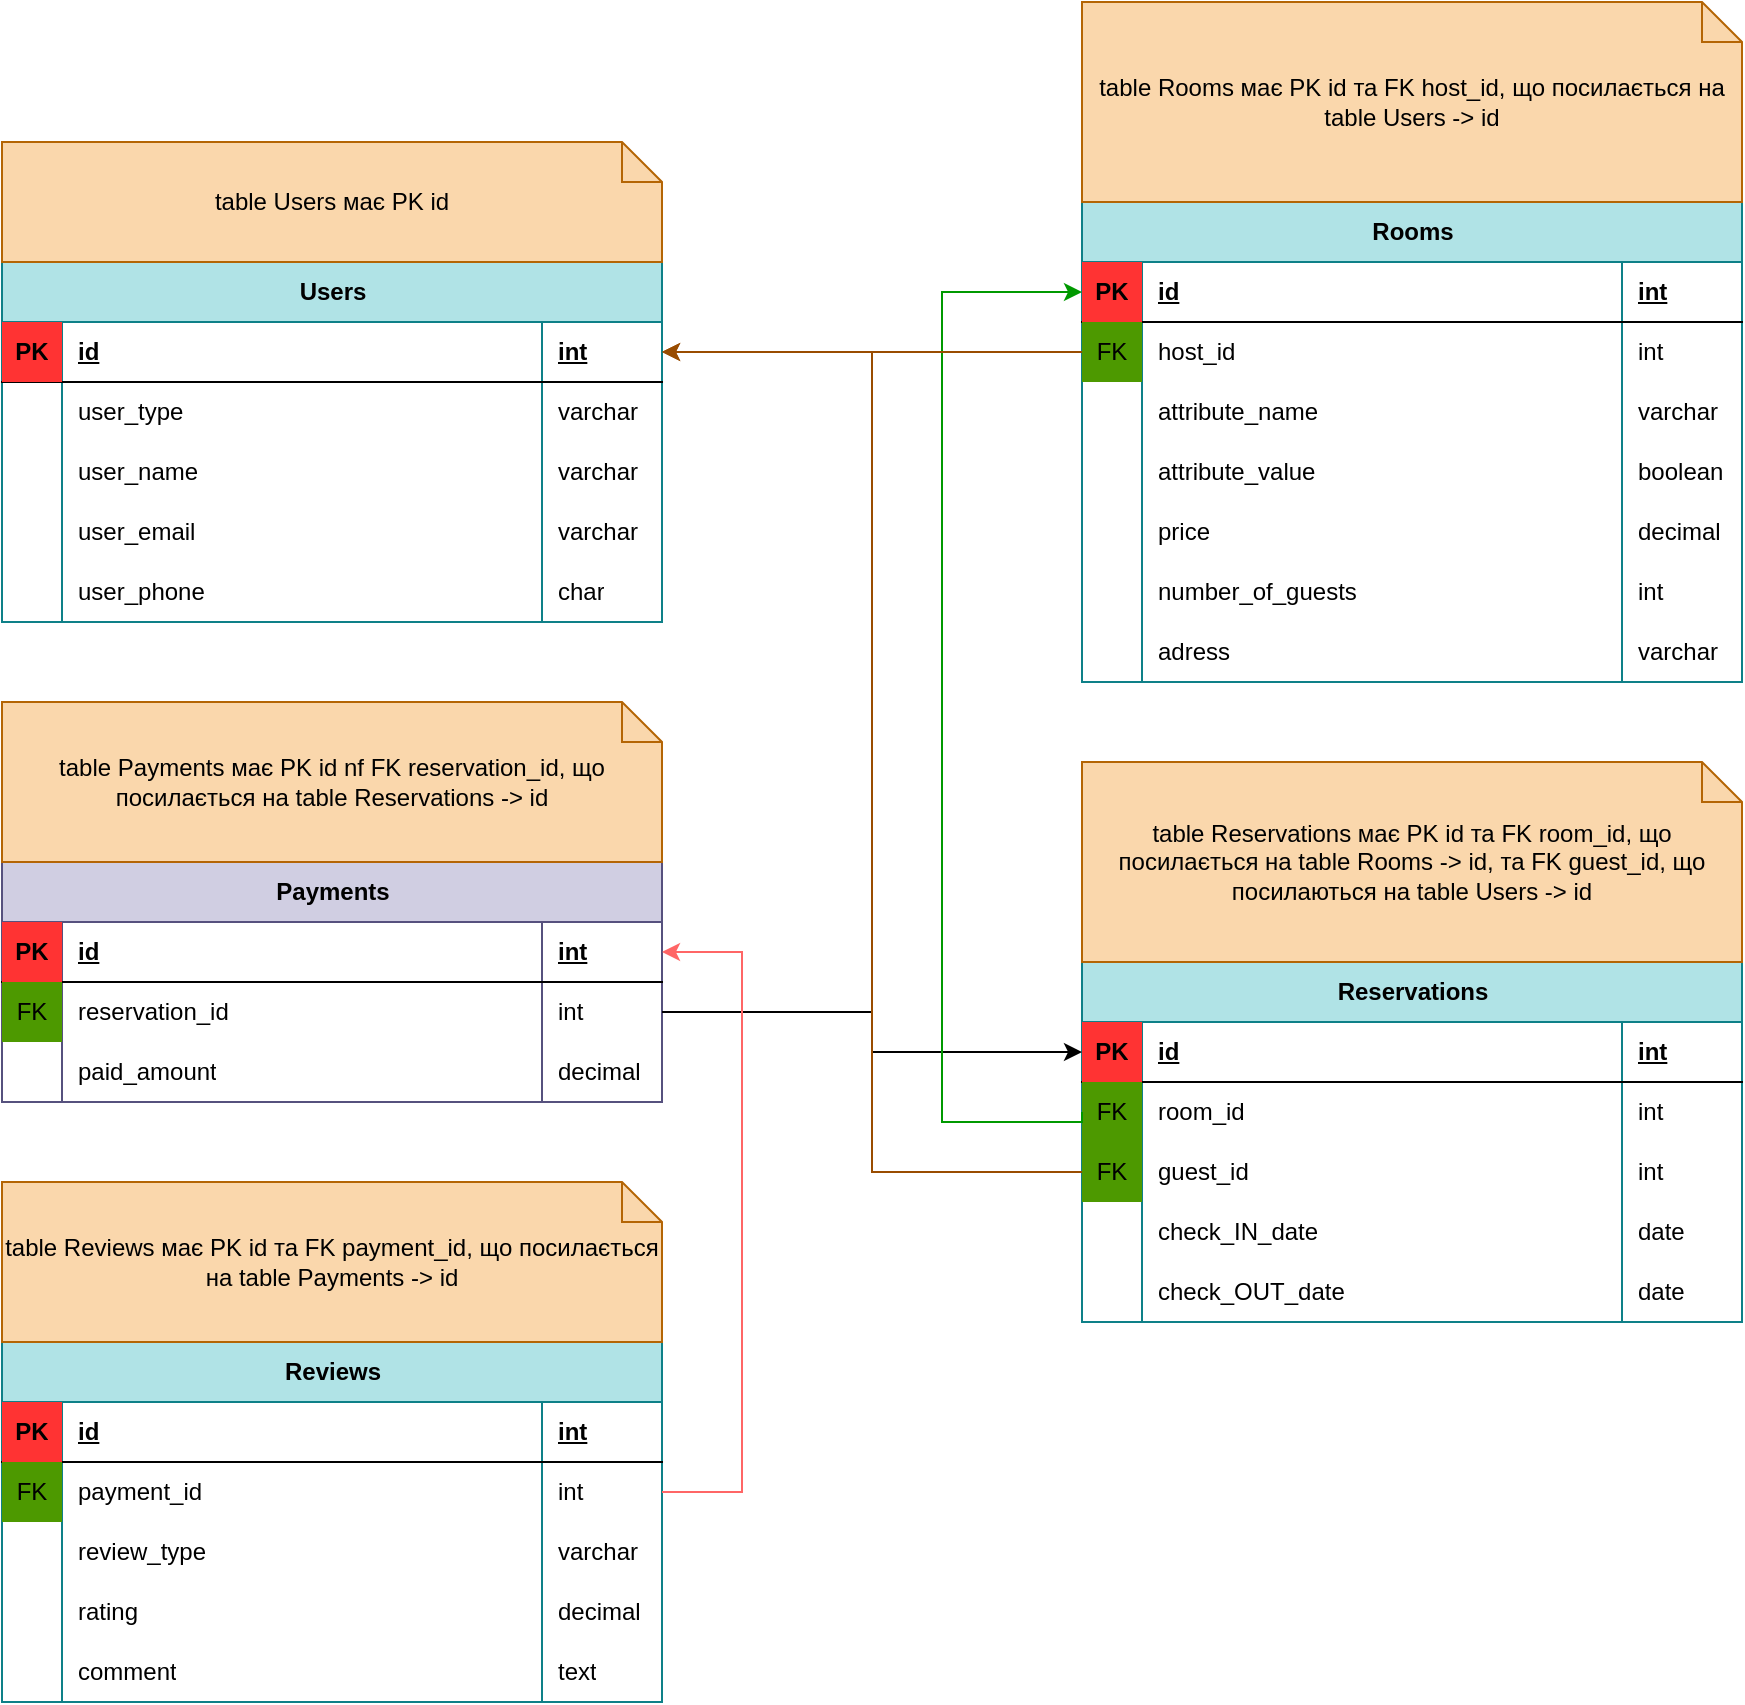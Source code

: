 <mxfile version="21.7.5" type="github">
  <diagram name="Page-1" id="Z0HuvLNnyqdhcLAE6yh6">
    <mxGraphModel dx="1434" dy="822" grid="1" gridSize="10" guides="1" tooltips="1" connect="1" arrows="1" fold="1" page="1" pageScale="1" pageWidth="1100" pageHeight="850" math="0" shadow="0">
      <root>
        <mxCell id="0" />
        <mxCell id="1" parent="0" />
        <mxCell id="7vJcycsBGnPZtexE94gR-17" value="Users" style="shape=table;startSize=30;container=1;collapsible=1;childLayout=tableLayout;fixedRows=1;rowLines=0;fontStyle=1;align=center;resizeLast=1;html=1;fillColor=#b0e3e6;strokeColor=#0e8088;" parent="1" vertex="1">
          <mxGeometry x="30" y="340" width="330" height="180" as="geometry" />
        </mxCell>
        <mxCell id="7vJcycsBGnPZtexE94gR-18" value="" style="shape=tableRow;horizontal=0;startSize=0;swimlaneHead=0;swimlaneBody=0;fillColor=none;collapsible=0;dropTarget=0;points=[[0,0.5],[1,0.5]];portConstraint=eastwest;top=0;left=0;right=0;bottom=1;" parent="7vJcycsBGnPZtexE94gR-17" vertex="1">
          <mxGeometry y="30" width="330" height="30" as="geometry" />
        </mxCell>
        <mxCell id="7vJcycsBGnPZtexE94gR-19" value="PK" style="shape=partialRectangle;connectable=0;fillColor=#FF3333;top=0;left=0;bottom=0;right=0;fontStyle=1;overflow=hidden;whiteSpace=wrap;html=1;" parent="7vJcycsBGnPZtexE94gR-18" vertex="1">
          <mxGeometry width="30" height="30" as="geometry">
            <mxRectangle width="30" height="30" as="alternateBounds" />
          </mxGeometry>
        </mxCell>
        <mxCell id="7vJcycsBGnPZtexE94gR-20" value="id" style="shape=partialRectangle;connectable=0;fillColor=none;top=0;left=0;bottom=0;right=0;align=left;spacingLeft=6;fontStyle=5;overflow=hidden;whiteSpace=wrap;html=1;" parent="7vJcycsBGnPZtexE94gR-18" vertex="1">
          <mxGeometry x="30" width="240" height="30" as="geometry">
            <mxRectangle width="240" height="30" as="alternateBounds" />
          </mxGeometry>
        </mxCell>
        <mxCell id="81nx8-U1ZOVrm1HPdzTD-1" value="int" style="shape=partialRectangle;connectable=0;fillColor=none;top=0;left=0;bottom=0;right=0;align=left;spacingLeft=6;fontStyle=5;overflow=hidden;whiteSpace=wrap;html=1;" parent="7vJcycsBGnPZtexE94gR-18" vertex="1">
          <mxGeometry x="270" width="60" height="30" as="geometry">
            <mxRectangle width="60" height="30" as="alternateBounds" />
          </mxGeometry>
        </mxCell>
        <mxCell id="7vJcycsBGnPZtexE94gR-21" value="" style="shape=tableRow;horizontal=0;startSize=0;swimlaneHead=0;swimlaneBody=0;fillColor=none;collapsible=0;dropTarget=0;points=[[0,0.5],[1,0.5]];portConstraint=eastwest;top=0;left=0;right=0;bottom=0;" parent="7vJcycsBGnPZtexE94gR-17" vertex="1">
          <mxGeometry y="60" width="330" height="30" as="geometry" />
        </mxCell>
        <mxCell id="7vJcycsBGnPZtexE94gR-22" value="" style="shape=partialRectangle;connectable=0;fillColor=none;top=0;left=0;bottom=0;right=0;editable=1;overflow=hidden;whiteSpace=wrap;html=1;" parent="7vJcycsBGnPZtexE94gR-21" vertex="1">
          <mxGeometry width="30" height="30" as="geometry">
            <mxRectangle width="30" height="30" as="alternateBounds" />
          </mxGeometry>
        </mxCell>
        <mxCell id="7vJcycsBGnPZtexE94gR-23" value="user_type" style="shape=partialRectangle;connectable=0;fillColor=none;top=0;left=0;bottom=0;right=0;align=left;spacingLeft=6;overflow=hidden;whiteSpace=wrap;html=1;" parent="7vJcycsBGnPZtexE94gR-21" vertex="1">
          <mxGeometry x="30" width="240" height="30" as="geometry">
            <mxRectangle width="240" height="30" as="alternateBounds" />
          </mxGeometry>
        </mxCell>
        <mxCell id="81nx8-U1ZOVrm1HPdzTD-2" value="varchar" style="shape=partialRectangle;connectable=0;fillColor=none;top=0;left=0;bottom=0;right=0;align=left;spacingLeft=6;overflow=hidden;whiteSpace=wrap;html=1;" parent="7vJcycsBGnPZtexE94gR-21" vertex="1">
          <mxGeometry x="270" width="60" height="30" as="geometry">
            <mxRectangle width="60" height="30" as="alternateBounds" />
          </mxGeometry>
        </mxCell>
        <mxCell id="7vJcycsBGnPZtexE94gR-24" value="" style="shape=tableRow;horizontal=0;startSize=0;swimlaneHead=0;swimlaneBody=0;fillColor=none;collapsible=0;dropTarget=0;points=[[0,0.5],[1,0.5]];portConstraint=eastwest;top=0;left=0;right=0;bottom=0;" parent="7vJcycsBGnPZtexE94gR-17" vertex="1">
          <mxGeometry y="90" width="330" height="30" as="geometry" />
        </mxCell>
        <mxCell id="7vJcycsBGnPZtexE94gR-25" value="" style="shape=partialRectangle;connectable=0;fillColor=none;top=0;left=0;bottom=0;right=0;editable=1;overflow=hidden;whiteSpace=wrap;html=1;" parent="7vJcycsBGnPZtexE94gR-24" vertex="1">
          <mxGeometry width="30" height="30" as="geometry">
            <mxRectangle width="30" height="30" as="alternateBounds" />
          </mxGeometry>
        </mxCell>
        <mxCell id="7vJcycsBGnPZtexE94gR-26" value="user_name" style="shape=partialRectangle;connectable=0;fillColor=none;top=0;left=0;bottom=0;right=0;align=left;spacingLeft=6;overflow=hidden;whiteSpace=wrap;html=1;" parent="7vJcycsBGnPZtexE94gR-24" vertex="1">
          <mxGeometry x="30" width="240" height="30" as="geometry">
            <mxRectangle width="240" height="30" as="alternateBounds" />
          </mxGeometry>
        </mxCell>
        <mxCell id="81nx8-U1ZOVrm1HPdzTD-3" value="varchar" style="shape=partialRectangle;connectable=0;fillColor=none;top=0;left=0;bottom=0;right=0;align=left;spacingLeft=6;overflow=hidden;whiteSpace=wrap;html=1;" parent="7vJcycsBGnPZtexE94gR-24" vertex="1">
          <mxGeometry x="270" width="60" height="30" as="geometry">
            <mxRectangle width="60" height="30" as="alternateBounds" />
          </mxGeometry>
        </mxCell>
        <mxCell id="7vJcycsBGnPZtexE94gR-27" value="" style="shape=tableRow;horizontal=0;startSize=0;swimlaneHead=0;swimlaneBody=0;fillColor=none;collapsible=0;dropTarget=0;points=[[0,0.5],[1,0.5]];portConstraint=eastwest;top=0;left=0;right=0;bottom=0;" parent="7vJcycsBGnPZtexE94gR-17" vertex="1">
          <mxGeometry y="120" width="330" height="30" as="geometry" />
        </mxCell>
        <mxCell id="7vJcycsBGnPZtexE94gR-28" value="" style="shape=partialRectangle;connectable=0;fillColor=none;top=0;left=0;bottom=0;right=0;editable=1;overflow=hidden;whiteSpace=wrap;html=1;" parent="7vJcycsBGnPZtexE94gR-27" vertex="1">
          <mxGeometry width="30" height="30" as="geometry">
            <mxRectangle width="30" height="30" as="alternateBounds" />
          </mxGeometry>
        </mxCell>
        <mxCell id="7vJcycsBGnPZtexE94gR-29" value="user_email" style="shape=partialRectangle;connectable=0;fillColor=none;top=0;left=0;bottom=0;right=0;align=left;spacingLeft=6;overflow=hidden;whiteSpace=wrap;html=1;" parent="7vJcycsBGnPZtexE94gR-27" vertex="1">
          <mxGeometry x="30" width="240" height="30" as="geometry">
            <mxRectangle width="240" height="30" as="alternateBounds" />
          </mxGeometry>
        </mxCell>
        <mxCell id="81nx8-U1ZOVrm1HPdzTD-4" value="varchar" style="shape=partialRectangle;connectable=0;fillColor=none;top=0;left=0;bottom=0;right=0;align=left;spacingLeft=6;overflow=hidden;whiteSpace=wrap;html=1;" parent="7vJcycsBGnPZtexE94gR-27" vertex="1">
          <mxGeometry x="270" width="60" height="30" as="geometry">
            <mxRectangle width="60" height="30" as="alternateBounds" />
          </mxGeometry>
        </mxCell>
        <mxCell id="81nx8-U1ZOVrm1HPdzTD-62" style="shape=tableRow;horizontal=0;startSize=0;swimlaneHead=0;swimlaneBody=0;fillColor=none;collapsible=0;dropTarget=0;points=[[0,0.5],[1,0.5]];portConstraint=eastwest;top=0;left=0;right=0;bottom=0;" parent="7vJcycsBGnPZtexE94gR-17" vertex="1">
          <mxGeometry y="150" width="330" height="30" as="geometry" />
        </mxCell>
        <mxCell id="81nx8-U1ZOVrm1HPdzTD-63" style="shape=partialRectangle;connectable=0;fillColor=none;top=0;left=0;bottom=0;right=0;editable=1;overflow=hidden;whiteSpace=wrap;html=1;" parent="81nx8-U1ZOVrm1HPdzTD-62" vertex="1">
          <mxGeometry width="30" height="30" as="geometry">
            <mxRectangle width="30" height="30" as="alternateBounds" />
          </mxGeometry>
        </mxCell>
        <mxCell id="81nx8-U1ZOVrm1HPdzTD-64" value="user_phone" style="shape=partialRectangle;connectable=0;fillColor=none;top=0;left=0;bottom=0;right=0;align=left;spacingLeft=6;overflow=hidden;whiteSpace=wrap;html=1;" parent="81nx8-U1ZOVrm1HPdzTD-62" vertex="1">
          <mxGeometry x="30" width="240" height="30" as="geometry">
            <mxRectangle width="240" height="30" as="alternateBounds" />
          </mxGeometry>
        </mxCell>
        <mxCell id="81nx8-U1ZOVrm1HPdzTD-65" value="char" style="shape=partialRectangle;connectable=0;fillColor=none;top=0;left=0;bottom=0;right=0;align=left;spacingLeft=6;overflow=hidden;whiteSpace=wrap;html=1;" parent="81nx8-U1ZOVrm1HPdzTD-62" vertex="1">
          <mxGeometry x="270" width="60" height="30" as="geometry">
            <mxRectangle width="60" height="30" as="alternateBounds" />
          </mxGeometry>
        </mxCell>
        <mxCell id="7vJcycsBGnPZtexE94gR-74" value="Reviews" style="shape=table;startSize=30;container=1;collapsible=1;childLayout=tableLayout;fixedRows=1;rowLines=0;fontStyle=1;align=center;resizeLast=1;html=1;fillColor=#b0e3e6;strokeColor=#0e8088;" parent="1" vertex="1">
          <mxGeometry x="30" y="880" width="330" height="180" as="geometry" />
        </mxCell>
        <mxCell id="7vJcycsBGnPZtexE94gR-75" value="" style="shape=tableRow;horizontal=0;startSize=0;swimlaneHead=0;swimlaneBody=0;fillColor=none;collapsible=0;dropTarget=0;points=[[0,0.5],[1,0.5]];portConstraint=eastwest;top=0;left=0;right=0;bottom=1;" parent="7vJcycsBGnPZtexE94gR-74" vertex="1">
          <mxGeometry y="30" width="330" height="30" as="geometry" />
        </mxCell>
        <mxCell id="7vJcycsBGnPZtexE94gR-76" value="PK" style="shape=partialRectangle;connectable=0;fillColor=#FF3333;top=0;left=0;bottom=0;right=0;fontStyle=1;overflow=hidden;whiteSpace=wrap;html=1;" parent="7vJcycsBGnPZtexE94gR-75" vertex="1">
          <mxGeometry width="30" height="30" as="geometry">
            <mxRectangle width="30" height="30" as="alternateBounds" />
          </mxGeometry>
        </mxCell>
        <mxCell id="7vJcycsBGnPZtexE94gR-77" value="id" style="shape=partialRectangle;connectable=0;fillColor=none;top=0;left=0;bottom=0;right=0;align=left;spacingLeft=6;fontStyle=5;overflow=hidden;whiteSpace=wrap;html=1;" parent="7vJcycsBGnPZtexE94gR-75" vertex="1">
          <mxGeometry x="30" width="240" height="30" as="geometry">
            <mxRectangle width="240" height="30" as="alternateBounds" />
          </mxGeometry>
        </mxCell>
        <mxCell id="81nx8-U1ZOVrm1HPdzTD-13" value="int" style="shape=partialRectangle;connectable=0;fillColor=none;top=0;left=0;bottom=0;right=0;align=left;spacingLeft=6;fontStyle=5;overflow=hidden;whiteSpace=wrap;html=1;" parent="7vJcycsBGnPZtexE94gR-75" vertex="1">
          <mxGeometry x="270" width="60" height="30" as="geometry">
            <mxRectangle width="60" height="30" as="alternateBounds" />
          </mxGeometry>
        </mxCell>
        <mxCell id="7vJcycsBGnPZtexE94gR-81" value="" style="shape=tableRow;horizontal=0;startSize=0;swimlaneHead=0;swimlaneBody=0;fillColor=none;collapsible=0;dropTarget=0;points=[[0,0.5],[1,0.5]];portConstraint=eastwest;top=0;left=0;right=0;bottom=0;" parent="7vJcycsBGnPZtexE94gR-74" vertex="1">
          <mxGeometry y="60" width="330" height="30" as="geometry" />
        </mxCell>
        <mxCell id="7vJcycsBGnPZtexE94gR-82" value="FK" style="shape=partialRectangle;connectable=0;fillColor=#4D9900;top=0;left=0;bottom=0;right=0;editable=1;overflow=hidden;whiteSpace=wrap;html=1;" parent="7vJcycsBGnPZtexE94gR-81" vertex="1">
          <mxGeometry width="30" height="30" as="geometry">
            <mxRectangle width="30" height="30" as="alternateBounds" />
          </mxGeometry>
        </mxCell>
        <mxCell id="7vJcycsBGnPZtexE94gR-83" value="payment_id" style="shape=partialRectangle;connectable=0;fillColor=none;top=0;left=0;bottom=0;right=0;align=left;spacingLeft=6;overflow=hidden;whiteSpace=wrap;html=1;" parent="7vJcycsBGnPZtexE94gR-81" vertex="1">
          <mxGeometry x="30" width="240" height="30" as="geometry">
            <mxRectangle width="240" height="30" as="alternateBounds" />
          </mxGeometry>
        </mxCell>
        <mxCell id="81nx8-U1ZOVrm1HPdzTD-15" value="int" style="shape=partialRectangle;connectable=0;fillColor=none;top=0;left=0;bottom=0;right=0;align=left;spacingLeft=6;overflow=hidden;whiteSpace=wrap;html=1;" parent="7vJcycsBGnPZtexE94gR-81" vertex="1">
          <mxGeometry x="270" width="60" height="30" as="geometry">
            <mxRectangle width="60" height="30" as="alternateBounds" />
          </mxGeometry>
        </mxCell>
        <mxCell id="81nx8-U1ZOVrm1HPdzTD-156" style="shape=tableRow;horizontal=0;startSize=0;swimlaneHead=0;swimlaneBody=0;fillColor=none;collapsible=0;dropTarget=0;points=[[0,0.5],[1,0.5]];portConstraint=eastwest;top=0;left=0;right=0;bottom=0;" parent="7vJcycsBGnPZtexE94gR-74" vertex="1">
          <mxGeometry y="90" width="330" height="30" as="geometry" />
        </mxCell>
        <mxCell id="81nx8-U1ZOVrm1HPdzTD-157" value="" style="shape=partialRectangle;connectable=0;fillColor=none;top=0;left=0;bottom=0;right=0;editable=1;overflow=hidden;whiteSpace=wrap;html=1;" parent="81nx8-U1ZOVrm1HPdzTD-156" vertex="1">
          <mxGeometry width="30" height="30" as="geometry">
            <mxRectangle width="30" height="30" as="alternateBounds" />
          </mxGeometry>
        </mxCell>
        <mxCell id="81nx8-U1ZOVrm1HPdzTD-158" value="review_type" style="shape=partialRectangle;connectable=0;fillColor=none;top=0;left=0;bottom=0;right=0;align=left;spacingLeft=6;overflow=hidden;whiteSpace=wrap;html=1;" parent="81nx8-U1ZOVrm1HPdzTD-156" vertex="1">
          <mxGeometry x="30" width="240" height="30" as="geometry">
            <mxRectangle width="240" height="30" as="alternateBounds" />
          </mxGeometry>
        </mxCell>
        <mxCell id="81nx8-U1ZOVrm1HPdzTD-159" value="varchar" style="shape=partialRectangle;connectable=0;fillColor=none;top=0;left=0;bottom=0;right=0;align=left;spacingLeft=6;overflow=hidden;whiteSpace=wrap;html=1;" parent="81nx8-U1ZOVrm1HPdzTD-156" vertex="1">
          <mxGeometry x="270" width="60" height="30" as="geometry">
            <mxRectangle width="60" height="30" as="alternateBounds" />
          </mxGeometry>
        </mxCell>
        <mxCell id="81nx8-U1ZOVrm1HPdzTD-115" style="shape=tableRow;horizontal=0;startSize=0;swimlaneHead=0;swimlaneBody=0;fillColor=none;collapsible=0;dropTarget=0;points=[[0,0.5],[1,0.5]];portConstraint=eastwest;top=0;left=0;right=0;bottom=0;" parent="7vJcycsBGnPZtexE94gR-74" vertex="1">
          <mxGeometry y="120" width="330" height="30" as="geometry" />
        </mxCell>
        <mxCell id="81nx8-U1ZOVrm1HPdzTD-116" style="shape=partialRectangle;connectable=0;fillColor=none;top=0;left=0;bottom=0;right=0;editable=1;overflow=hidden;whiteSpace=wrap;html=1;" parent="81nx8-U1ZOVrm1HPdzTD-115" vertex="1">
          <mxGeometry width="30" height="30" as="geometry">
            <mxRectangle width="30" height="30" as="alternateBounds" />
          </mxGeometry>
        </mxCell>
        <mxCell id="81nx8-U1ZOVrm1HPdzTD-117" value="rating" style="shape=partialRectangle;connectable=0;fillColor=none;top=0;left=0;bottom=0;right=0;align=left;spacingLeft=6;overflow=hidden;whiteSpace=wrap;html=1;" parent="81nx8-U1ZOVrm1HPdzTD-115" vertex="1">
          <mxGeometry x="30" width="240" height="30" as="geometry">
            <mxRectangle width="240" height="30" as="alternateBounds" />
          </mxGeometry>
        </mxCell>
        <mxCell id="81nx8-U1ZOVrm1HPdzTD-118" value="decimal" style="shape=partialRectangle;connectable=0;fillColor=none;top=0;left=0;bottom=0;right=0;align=left;spacingLeft=6;overflow=hidden;whiteSpace=wrap;html=1;" parent="81nx8-U1ZOVrm1HPdzTD-115" vertex="1">
          <mxGeometry x="270" width="60" height="30" as="geometry">
            <mxRectangle width="60" height="30" as="alternateBounds" />
          </mxGeometry>
        </mxCell>
        <mxCell id="7vJcycsBGnPZtexE94gR-84" value="" style="shape=tableRow;horizontal=0;startSize=0;swimlaneHead=0;swimlaneBody=0;fillColor=none;collapsible=0;dropTarget=0;points=[[0,0.5],[1,0.5]];portConstraint=eastwest;top=0;left=0;right=0;bottom=0;" parent="7vJcycsBGnPZtexE94gR-74" vertex="1">
          <mxGeometry y="150" width="330" height="30" as="geometry" />
        </mxCell>
        <mxCell id="7vJcycsBGnPZtexE94gR-85" value="" style="shape=partialRectangle;connectable=0;fillColor=none;top=0;left=0;bottom=0;right=0;editable=1;overflow=hidden;whiteSpace=wrap;html=1;" parent="7vJcycsBGnPZtexE94gR-84" vertex="1">
          <mxGeometry width="30" height="30" as="geometry">
            <mxRectangle width="30" height="30" as="alternateBounds" />
          </mxGeometry>
        </mxCell>
        <mxCell id="7vJcycsBGnPZtexE94gR-86" value="comment" style="shape=partialRectangle;connectable=0;fillColor=none;top=0;left=0;bottom=0;right=0;align=left;spacingLeft=6;overflow=hidden;whiteSpace=wrap;html=1;" parent="7vJcycsBGnPZtexE94gR-84" vertex="1">
          <mxGeometry x="30" width="240" height="30" as="geometry">
            <mxRectangle width="240" height="30" as="alternateBounds" />
          </mxGeometry>
        </mxCell>
        <mxCell id="81nx8-U1ZOVrm1HPdzTD-16" value="text" style="shape=partialRectangle;connectable=0;fillColor=none;top=0;left=0;bottom=0;right=0;align=left;spacingLeft=6;overflow=hidden;whiteSpace=wrap;html=1;" parent="7vJcycsBGnPZtexE94gR-84" vertex="1">
          <mxGeometry x="270" width="60" height="30" as="geometry">
            <mxRectangle width="60" height="30" as="alternateBounds" />
          </mxGeometry>
        </mxCell>
        <mxCell id="7vJcycsBGnPZtexE94gR-87" value="Reservations" style="shape=table;startSize=30;container=1;collapsible=1;childLayout=tableLayout;fixedRows=1;rowLines=0;fontStyle=1;align=center;resizeLast=1;html=1;fillColor=#b0e3e6;strokeColor=#0e8088;" parent="1" vertex="1">
          <mxGeometry x="570" y="690" width="330" height="180" as="geometry" />
        </mxCell>
        <mxCell id="7vJcycsBGnPZtexE94gR-88" value="" style="shape=tableRow;horizontal=0;startSize=0;swimlaneHead=0;swimlaneBody=0;fillColor=none;collapsible=0;dropTarget=0;points=[[0,0.5],[1,0.5]];portConstraint=eastwest;top=0;left=0;right=0;bottom=1;" parent="7vJcycsBGnPZtexE94gR-87" vertex="1">
          <mxGeometry y="30" width="330" height="30" as="geometry" />
        </mxCell>
        <mxCell id="7vJcycsBGnPZtexE94gR-89" value="PK" style="shape=partialRectangle;connectable=0;fillColor=#FF3333;top=0;left=0;bottom=0;right=0;fontStyle=1;overflow=hidden;whiteSpace=wrap;html=1;" parent="7vJcycsBGnPZtexE94gR-88" vertex="1">
          <mxGeometry width="30" height="30" as="geometry">
            <mxRectangle width="30" height="30" as="alternateBounds" />
          </mxGeometry>
        </mxCell>
        <mxCell id="7vJcycsBGnPZtexE94gR-90" value="id" style="shape=partialRectangle;connectable=0;fillColor=none;top=0;left=0;bottom=0;right=0;align=left;spacingLeft=6;fontStyle=5;overflow=hidden;whiteSpace=wrap;html=1;" parent="7vJcycsBGnPZtexE94gR-88" vertex="1">
          <mxGeometry x="30" width="240" height="30" as="geometry">
            <mxRectangle width="240" height="30" as="alternateBounds" />
          </mxGeometry>
        </mxCell>
        <mxCell id="81nx8-U1ZOVrm1HPdzTD-9" value="int" style="shape=partialRectangle;connectable=0;fillColor=none;top=0;left=0;bottom=0;right=0;align=left;spacingLeft=6;fontStyle=5;overflow=hidden;whiteSpace=wrap;html=1;" parent="7vJcycsBGnPZtexE94gR-88" vertex="1">
          <mxGeometry x="270" width="60" height="30" as="geometry">
            <mxRectangle width="60" height="30" as="alternateBounds" />
          </mxGeometry>
        </mxCell>
        <mxCell id="7vJcycsBGnPZtexE94gR-91" value="" style="shape=tableRow;horizontal=0;startSize=0;swimlaneHead=0;swimlaneBody=0;fillColor=none;collapsible=0;dropTarget=0;points=[[0,0.5],[1,0.5]];portConstraint=eastwest;top=0;left=0;right=0;bottom=0;" parent="7vJcycsBGnPZtexE94gR-87" vertex="1">
          <mxGeometry y="60" width="330" height="30" as="geometry" />
        </mxCell>
        <mxCell id="7vJcycsBGnPZtexE94gR-92" value="FK" style="shape=partialRectangle;connectable=0;fillColor=#4D9900;top=0;left=0;bottom=0;right=0;editable=1;overflow=hidden;whiteSpace=wrap;html=1;" parent="7vJcycsBGnPZtexE94gR-91" vertex="1">
          <mxGeometry width="30" height="30" as="geometry">
            <mxRectangle width="30" height="30" as="alternateBounds" />
          </mxGeometry>
        </mxCell>
        <mxCell id="7vJcycsBGnPZtexE94gR-93" value="room_id" style="shape=partialRectangle;connectable=0;fillColor=none;top=0;left=0;bottom=0;right=0;align=left;spacingLeft=6;overflow=hidden;whiteSpace=wrap;html=1;" parent="7vJcycsBGnPZtexE94gR-91" vertex="1">
          <mxGeometry x="30" width="240" height="30" as="geometry">
            <mxRectangle width="240" height="30" as="alternateBounds" />
          </mxGeometry>
        </mxCell>
        <mxCell id="81nx8-U1ZOVrm1HPdzTD-10" value="int" style="shape=partialRectangle;connectable=0;fillColor=none;top=0;left=0;bottom=0;right=0;align=left;spacingLeft=6;overflow=hidden;whiteSpace=wrap;html=1;" parent="7vJcycsBGnPZtexE94gR-91" vertex="1">
          <mxGeometry x="270" width="60" height="30" as="geometry">
            <mxRectangle width="60" height="30" as="alternateBounds" />
          </mxGeometry>
        </mxCell>
        <mxCell id="7vJcycsBGnPZtexE94gR-94" value="" style="shape=tableRow;horizontal=0;startSize=0;swimlaneHead=0;swimlaneBody=0;fillColor=none;collapsible=0;dropTarget=0;points=[[0,0.5],[1,0.5]];portConstraint=eastwest;top=0;left=0;right=0;bottom=0;" parent="7vJcycsBGnPZtexE94gR-87" vertex="1">
          <mxGeometry y="90" width="330" height="30" as="geometry" />
        </mxCell>
        <mxCell id="7vJcycsBGnPZtexE94gR-95" value="FK" style="shape=partialRectangle;connectable=0;fillColor=#4D9900;top=0;left=0;bottom=0;right=0;editable=1;overflow=hidden;whiteSpace=wrap;html=1;" parent="7vJcycsBGnPZtexE94gR-94" vertex="1">
          <mxGeometry width="30" height="30" as="geometry">
            <mxRectangle width="30" height="30" as="alternateBounds" />
          </mxGeometry>
        </mxCell>
        <mxCell id="7vJcycsBGnPZtexE94gR-96" value="guest_id" style="shape=partialRectangle;connectable=0;fillColor=none;top=0;left=0;bottom=0;right=0;align=left;spacingLeft=6;overflow=hidden;whiteSpace=wrap;html=1;" parent="7vJcycsBGnPZtexE94gR-94" vertex="1">
          <mxGeometry x="30" width="240" height="30" as="geometry">
            <mxRectangle width="240" height="30" as="alternateBounds" />
          </mxGeometry>
        </mxCell>
        <mxCell id="81nx8-U1ZOVrm1HPdzTD-11" value="int" style="shape=partialRectangle;connectable=0;fillColor=none;top=0;left=0;bottom=0;right=0;align=left;spacingLeft=6;overflow=hidden;whiteSpace=wrap;html=1;" parent="7vJcycsBGnPZtexE94gR-94" vertex="1">
          <mxGeometry x="270" width="60" height="30" as="geometry">
            <mxRectangle width="60" height="30" as="alternateBounds" />
          </mxGeometry>
        </mxCell>
        <mxCell id="7vJcycsBGnPZtexE94gR-97" value="" style="shape=tableRow;horizontal=0;startSize=0;swimlaneHead=0;swimlaneBody=0;fillColor=none;collapsible=0;dropTarget=0;points=[[0,0.5],[1,0.5]];portConstraint=eastwest;top=0;left=0;right=0;bottom=0;" parent="7vJcycsBGnPZtexE94gR-87" vertex="1">
          <mxGeometry y="120" width="330" height="30" as="geometry" />
        </mxCell>
        <mxCell id="7vJcycsBGnPZtexE94gR-98" value="" style="shape=partialRectangle;connectable=0;fillColor=none;top=0;left=0;bottom=0;right=0;editable=1;overflow=hidden;whiteSpace=wrap;html=1;" parent="7vJcycsBGnPZtexE94gR-97" vertex="1">
          <mxGeometry width="30" height="30" as="geometry">
            <mxRectangle width="30" height="30" as="alternateBounds" />
          </mxGeometry>
        </mxCell>
        <mxCell id="7vJcycsBGnPZtexE94gR-99" value="check_IN_date" style="shape=partialRectangle;connectable=0;fillColor=none;top=0;left=0;bottom=0;right=0;align=left;spacingLeft=6;overflow=hidden;whiteSpace=wrap;html=1;" parent="7vJcycsBGnPZtexE94gR-97" vertex="1">
          <mxGeometry x="30" width="240" height="30" as="geometry">
            <mxRectangle width="240" height="30" as="alternateBounds" />
          </mxGeometry>
        </mxCell>
        <mxCell id="81nx8-U1ZOVrm1HPdzTD-12" value="date" style="shape=partialRectangle;connectable=0;fillColor=none;top=0;left=0;bottom=0;right=0;align=left;spacingLeft=6;overflow=hidden;whiteSpace=wrap;html=1;" parent="7vJcycsBGnPZtexE94gR-97" vertex="1">
          <mxGeometry x="270" width="60" height="30" as="geometry">
            <mxRectangle width="60" height="30" as="alternateBounds" />
          </mxGeometry>
        </mxCell>
        <mxCell id="81nx8-U1ZOVrm1HPdzTD-54" style="shape=tableRow;horizontal=0;startSize=0;swimlaneHead=0;swimlaneBody=0;fillColor=none;collapsible=0;dropTarget=0;points=[[0,0.5],[1,0.5]];portConstraint=eastwest;top=0;left=0;right=0;bottom=0;" parent="7vJcycsBGnPZtexE94gR-87" vertex="1">
          <mxGeometry y="150" width="330" height="30" as="geometry" />
        </mxCell>
        <mxCell id="81nx8-U1ZOVrm1HPdzTD-55" style="shape=partialRectangle;connectable=0;fillColor=none;top=0;left=0;bottom=0;right=0;editable=1;overflow=hidden;whiteSpace=wrap;html=1;" parent="81nx8-U1ZOVrm1HPdzTD-54" vertex="1">
          <mxGeometry width="30" height="30" as="geometry">
            <mxRectangle width="30" height="30" as="alternateBounds" />
          </mxGeometry>
        </mxCell>
        <mxCell id="81nx8-U1ZOVrm1HPdzTD-56" value="check_OUT_date" style="shape=partialRectangle;connectable=0;fillColor=none;top=0;left=0;bottom=0;right=0;align=left;spacingLeft=6;overflow=hidden;whiteSpace=wrap;html=1;" parent="81nx8-U1ZOVrm1HPdzTD-54" vertex="1">
          <mxGeometry x="30" width="240" height="30" as="geometry">
            <mxRectangle width="240" height="30" as="alternateBounds" />
          </mxGeometry>
        </mxCell>
        <mxCell id="81nx8-U1ZOVrm1HPdzTD-57" value="date" style="shape=partialRectangle;connectable=0;fillColor=none;top=0;left=0;bottom=0;right=0;align=left;spacingLeft=6;overflow=hidden;whiteSpace=wrap;html=1;" parent="81nx8-U1ZOVrm1HPdzTD-54" vertex="1">
          <mxGeometry x="270" width="60" height="30" as="geometry">
            <mxRectangle width="60" height="30" as="alternateBounds" />
          </mxGeometry>
        </mxCell>
        <mxCell id="7vJcycsBGnPZtexE94gR-100" value="Rooms" style="shape=table;startSize=30;container=1;collapsible=1;childLayout=tableLayout;fixedRows=1;rowLines=0;fontStyle=1;align=center;resizeLast=1;html=1;fillColor=#b0e3e6;strokeColor=#0e8088;" parent="1" vertex="1">
          <mxGeometry x="570" y="310" width="330" height="240" as="geometry" />
        </mxCell>
        <mxCell id="7vJcycsBGnPZtexE94gR-101" value="" style="shape=tableRow;horizontal=0;startSize=0;swimlaneHead=0;swimlaneBody=0;fillColor=none;collapsible=0;dropTarget=0;points=[[0,0.5],[1,0.5]];portConstraint=eastwest;top=0;left=0;right=0;bottom=1;" parent="7vJcycsBGnPZtexE94gR-100" vertex="1">
          <mxGeometry y="30" width="330" height="30" as="geometry" />
        </mxCell>
        <mxCell id="7vJcycsBGnPZtexE94gR-102" value="PK" style="shape=partialRectangle;connectable=0;fillColor=#FF3333;top=0;left=0;bottom=0;right=0;fontStyle=1;overflow=hidden;whiteSpace=wrap;html=1;" parent="7vJcycsBGnPZtexE94gR-101" vertex="1">
          <mxGeometry width="30" height="30" as="geometry">
            <mxRectangle width="30" height="30" as="alternateBounds" />
          </mxGeometry>
        </mxCell>
        <mxCell id="7vJcycsBGnPZtexE94gR-103" value="id" style="shape=partialRectangle;connectable=0;fillColor=none;top=0;left=0;bottom=0;right=0;align=left;spacingLeft=6;fontStyle=5;overflow=hidden;whiteSpace=wrap;html=1;" parent="7vJcycsBGnPZtexE94gR-101" vertex="1">
          <mxGeometry x="30" width="240" height="30" as="geometry">
            <mxRectangle width="240" height="30" as="alternateBounds" />
          </mxGeometry>
        </mxCell>
        <mxCell id="81nx8-U1ZOVrm1HPdzTD-5" value="int" style="shape=partialRectangle;connectable=0;fillColor=none;top=0;left=0;bottom=0;right=0;align=left;spacingLeft=6;fontStyle=5;overflow=hidden;whiteSpace=wrap;html=1;" parent="7vJcycsBGnPZtexE94gR-101" vertex="1">
          <mxGeometry x="270" width="60" height="30" as="geometry">
            <mxRectangle width="60" height="30" as="alternateBounds" />
          </mxGeometry>
        </mxCell>
        <mxCell id="7vJcycsBGnPZtexE94gR-104" value="" style="shape=tableRow;horizontal=0;startSize=0;swimlaneHead=0;swimlaneBody=0;fillColor=none;collapsible=0;dropTarget=0;points=[[0,0.5],[1,0.5]];portConstraint=eastwest;top=0;left=0;right=0;bottom=0;" parent="7vJcycsBGnPZtexE94gR-100" vertex="1">
          <mxGeometry y="60" width="330" height="30" as="geometry" />
        </mxCell>
        <mxCell id="7vJcycsBGnPZtexE94gR-105" value="FK" style="shape=partialRectangle;connectable=0;fillColor=#4D9900;top=0;left=0;bottom=0;right=0;editable=1;overflow=hidden;whiteSpace=wrap;html=1;" parent="7vJcycsBGnPZtexE94gR-104" vertex="1">
          <mxGeometry width="30" height="30" as="geometry">
            <mxRectangle width="30" height="30" as="alternateBounds" />
          </mxGeometry>
        </mxCell>
        <mxCell id="7vJcycsBGnPZtexE94gR-106" value="host_id" style="shape=partialRectangle;connectable=0;fillColor=none;top=0;left=0;bottom=0;right=0;align=left;spacingLeft=6;overflow=hidden;whiteSpace=wrap;html=1;" parent="7vJcycsBGnPZtexE94gR-104" vertex="1">
          <mxGeometry x="30" width="240" height="30" as="geometry">
            <mxRectangle width="240" height="30" as="alternateBounds" />
          </mxGeometry>
        </mxCell>
        <mxCell id="81nx8-U1ZOVrm1HPdzTD-6" value="int" style="shape=partialRectangle;connectable=0;fillColor=none;top=0;left=0;bottom=0;right=0;align=left;spacingLeft=6;overflow=hidden;whiteSpace=wrap;html=1;" parent="7vJcycsBGnPZtexE94gR-104" vertex="1">
          <mxGeometry x="270" width="60" height="30" as="geometry">
            <mxRectangle width="60" height="30" as="alternateBounds" />
          </mxGeometry>
        </mxCell>
        <mxCell id="81nx8-U1ZOVrm1HPdzTD-122" style="shape=tableRow;horizontal=0;startSize=0;swimlaneHead=0;swimlaneBody=0;fillColor=none;collapsible=0;dropTarget=0;points=[[0,0.5],[1,0.5]];portConstraint=eastwest;top=0;left=0;right=0;bottom=0;" parent="7vJcycsBGnPZtexE94gR-100" vertex="1">
          <mxGeometry y="90" width="330" height="30" as="geometry" />
        </mxCell>
        <mxCell id="81nx8-U1ZOVrm1HPdzTD-123" value="" style="shape=partialRectangle;connectable=0;fillColor=none;top=0;left=0;bottom=0;right=0;editable=1;overflow=hidden;whiteSpace=wrap;html=1;" parent="81nx8-U1ZOVrm1HPdzTD-122" vertex="1">
          <mxGeometry width="30" height="30" as="geometry">
            <mxRectangle width="30" height="30" as="alternateBounds" />
          </mxGeometry>
        </mxCell>
        <mxCell id="81nx8-U1ZOVrm1HPdzTD-124" value="attribute_name" style="shape=partialRectangle;connectable=0;fillColor=none;top=0;left=0;bottom=0;right=0;align=left;spacingLeft=6;overflow=hidden;whiteSpace=wrap;html=1;" parent="81nx8-U1ZOVrm1HPdzTD-122" vertex="1">
          <mxGeometry x="30" width="240" height="30" as="geometry">
            <mxRectangle width="240" height="30" as="alternateBounds" />
          </mxGeometry>
        </mxCell>
        <mxCell id="81nx8-U1ZOVrm1HPdzTD-125" value="varchar" style="shape=partialRectangle;connectable=0;fillColor=none;top=0;left=0;bottom=0;right=0;align=left;spacingLeft=6;overflow=hidden;whiteSpace=wrap;html=1;" parent="81nx8-U1ZOVrm1HPdzTD-122" vertex="1">
          <mxGeometry x="270" width="60" height="30" as="geometry">
            <mxRectangle width="60" height="30" as="alternateBounds" />
          </mxGeometry>
        </mxCell>
        <mxCell id="81nx8-U1ZOVrm1HPdzTD-200" style="shape=tableRow;horizontal=0;startSize=0;swimlaneHead=0;swimlaneBody=0;fillColor=none;collapsible=0;dropTarget=0;points=[[0,0.5],[1,0.5]];portConstraint=eastwest;top=0;left=0;right=0;bottom=0;" parent="7vJcycsBGnPZtexE94gR-100" vertex="1">
          <mxGeometry y="120" width="330" height="30" as="geometry" />
        </mxCell>
        <mxCell id="81nx8-U1ZOVrm1HPdzTD-201" style="shape=partialRectangle;connectable=0;fillColor=none;top=0;left=0;bottom=0;right=0;editable=1;overflow=hidden;whiteSpace=wrap;html=1;" parent="81nx8-U1ZOVrm1HPdzTD-200" vertex="1">
          <mxGeometry width="30" height="30" as="geometry">
            <mxRectangle width="30" height="30" as="alternateBounds" />
          </mxGeometry>
        </mxCell>
        <mxCell id="81nx8-U1ZOVrm1HPdzTD-202" value="attribute_value" style="shape=partialRectangle;connectable=0;fillColor=none;top=0;left=0;bottom=0;right=0;align=left;spacingLeft=6;overflow=hidden;whiteSpace=wrap;html=1;" parent="81nx8-U1ZOVrm1HPdzTD-200" vertex="1">
          <mxGeometry x="30" width="240" height="30" as="geometry">
            <mxRectangle width="240" height="30" as="alternateBounds" />
          </mxGeometry>
        </mxCell>
        <mxCell id="81nx8-U1ZOVrm1HPdzTD-203" value="boolean" style="shape=partialRectangle;connectable=0;fillColor=none;top=0;left=0;bottom=0;right=0;align=left;spacingLeft=6;overflow=hidden;whiteSpace=wrap;html=1;" parent="81nx8-U1ZOVrm1HPdzTD-200" vertex="1">
          <mxGeometry x="270" width="60" height="30" as="geometry">
            <mxRectangle width="60" height="30" as="alternateBounds" />
          </mxGeometry>
        </mxCell>
        <mxCell id="81nx8-U1ZOVrm1HPdzTD-204" style="shape=tableRow;horizontal=0;startSize=0;swimlaneHead=0;swimlaneBody=0;fillColor=none;collapsible=0;dropTarget=0;points=[[0,0.5],[1,0.5]];portConstraint=eastwest;top=0;left=0;right=0;bottom=0;" parent="7vJcycsBGnPZtexE94gR-100" vertex="1">
          <mxGeometry y="150" width="330" height="30" as="geometry" />
        </mxCell>
        <mxCell id="81nx8-U1ZOVrm1HPdzTD-205" style="shape=partialRectangle;connectable=0;fillColor=none;top=0;left=0;bottom=0;right=0;editable=1;overflow=hidden;whiteSpace=wrap;html=1;" parent="81nx8-U1ZOVrm1HPdzTD-204" vertex="1">
          <mxGeometry width="30" height="30" as="geometry">
            <mxRectangle width="30" height="30" as="alternateBounds" />
          </mxGeometry>
        </mxCell>
        <mxCell id="81nx8-U1ZOVrm1HPdzTD-206" value="price" style="shape=partialRectangle;connectable=0;fillColor=none;top=0;left=0;bottom=0;right=0;align=left;spacingLeft=6;overflow=hidden;whiteSpace=wrap;html=1;" parent="81nx8-U1ZOVrm1HPdzTD-204" vertex="1">
          <mxGeometry x="30" width="240" height="30" as="geometry">
            <mxRectangle width="240" height="30" as="alternateBounds" />
          </mxGeometry>
        </mxCell>
        <mxCell id="81nx8-U1ZOVrm1HPdzTD-207" value="decimal" style="shape=partialRectangle;connectable=0;fillColor=none;top=0;left=0;bottom=0;right=0;align=left;spacingLeft=6;overflow=hidden;whiteSpace=wrap;html=1;" parent="81nx8-U1ZOVrm1HPdzTD-204" vertex="1">
          <mxGeometry x="270" width="60" height="30" as="geometry">
            <mxRectangle width="60" height="30" as="alternateBounds" />
          </mxGeometry>
        </mxCell>
        <mxCell id="81nx8-U1ZOVrm1HPdzTD-208" style="shape=tableRow;horizontal=0;startSize=0;swimlaneHead=0;swimlaneBody=0;fillColor=none;collapsible=0;dropTarget=0;points=[[0,0.5],[1,0.5]];portConstraint=eastwest;top=0;left=0;right=0;bottom=0;" parent="7vJcycsBGnPZtexE94gR-100" vertex="1">
          <mxGeometry y="180" width="330" height="30" as="geometry" />
        </mxCell>
        <mxCell id="81nx8-U1ZOVrm1HPdzTD-209" style="shape=partialRectangle;connectable=0;fillColor=none;top=0;left=0;bottom=0;right=0;editable=1;overflow=hidden;whiteSpace=wrap;html=1;" parent="81nx8-U1ZOVrm1HPdzTD-208" vertex="1">
          <mxGeometry width="30" height="30" as="geometry">
            <mxRectangle width="30" height="30" as="alternateBounds" />
          </mxGeometry>
        </mxCell>
        <mxCell id="81nx8-U1ZOVrm1HPdzTD-210" value="number_of_guests" style="shape=partialRectangle;connectable=0;fillColor=none;top=0;left=0;bottom=0;right=0;align=left;spacingLeft=6;overflow=hidden;whiteSpace=wrap;html=1;" parent="81nx8-U1ZOVrm1HPdzTD-208" vertex="1">
          <mxGeometry x="30" width="240" height="30" as="geometry">
            <mxRectangle width="240" height="30" as="alternateBounds" />
          </mxGeometry>
        </mxCell>
        <mxCell id="81nx8-U1ZOVrm1HPdzTD-211" value="int" style="shape=partialRectangle;connectable=0;fillColor=none;top=0;left=0;bottom=0;right=0;align=left;spacingLeft=6;overflow=hidden;whiteSpace=wrap;html=1;" parent="81nx8-U1ZOVrm1HPdzTD-208" vertex="1">
          <mxGeometry x="270" width="60" height="30" as="geometry">
            <mxRectangle width="60" height="30" as="alternateBounds" />
          </mxGeometry>
        </mxCell>
        <mxCell id="81nx8-U1ZOVrm1HPdzTD-212" style="shape=tableRow;horizontal=0;startSize=0;swimlaneHead=0;swimlaneBody=0;fillColor=none;collapsible=0;dropTarget=0;points=[[0,0.5],[1,0.5]];portConstraint=eastwest;top=0;left=0;right=0;bottom=0;" parent="7vJcycsBGnPZtexE94gR-100" vertex="1">
          <mxGeometry y="210" width="330" height="30" as="geometry" />
        </mxCell>
        <mxCell id="81nx8-U1ZOVrm1HPdzTD-213" style="shape=partialRectangle;connectable=0;fillColor=none;top=0;left=0;bottom=0;right=0;editable=1;overflow=hidden;whiteSpace=wrap;html=1;" parent="81nx8-U1ZOVrm1HPdzTD-212" vertex="1">
          <mxGeometry width="30" height="30" as="geometry">
            <mxRectangle width="30" height="30" as="alternateBounds" />
          </mxGeometry>
        </mxCell>
        <mxCell id="81nx8-U1ZOVrm1HPdzTD-214" value="adress" style="shape=partialRectangle;connectable=0;fillColor=none;top=0;left=0;bottom=0;right=0;align=left;spacingLeft=6;overflow=hidden;whiteSpace=wrap;html=1;" parent="81nx8-U1ZOVrm1HPdzTD-212" vertex="1">
          <mxGeometry x="30" width="240" height="30" as="geometry">
            <mxRectangle width="240" height="30" as="alternateBounds" />
          </mxGeometry>
        </mxCell>
        <mxCell id="81nx8-U1ZOVrm1HPdzTD-215" value="varchar" style="shape=partialRectangle;connectable=0;fillColor=none;top=0;left=0;bottom=0;right=0;align=left;spacingLeft=6;overflow=hidden;whiteSpace=wrap;html=1;" parent="81nx8-U1ZOVrm1HPdzTD-212" vertex="1">
          <mxGeometry x="270" width="60" height="30" as="geometry">
            <mxRectangle width="60" height="30" as="alternateBounds" />
          </mxGeometry>
        </mxCell>
        <mxCell id="81nx8-U1ZOVrm1HPdzTD-161" value="Payments" style="shape=table;startSize=30;container=1;collapsible=1;childLayout=tableLayout;fixedRows=1;rowLines=0;fontStyle=1;align=center;resizeLast=1;html=1;fillColor=#d0cee2;strokeColor=#56517e;" parent="1" vertex="1">
          <mxGeometry x="30" y="640" width="330" height="120" as="geometry" />
        </mxCell>
        <mxCell id="81nx8-U1ZOVrm1HPdzTD-162" value="" style="shape=tableRow;horizontal=0;startSize=0;swimlaneHead=0;swimlaneBody=0;fillColor=none;collapsible=0;dropTarget=0;points=[[0,0.5],[1,0.5]];portConstraint=eastwest;top=0;left=0;right=0;bottom=1;" parent="81nx8-U1ZOVrm1HPdzTD-161" vertex="1">
          <mxGeometry y="30" width="330" height="30" as="geometry" />
        </mxCell>
        <mxCell id="81nx8-U1ZOVrm1HPdzTD-163" value="PK" style="shape=partialRectangle;connectable=0;fillColor=#FF3333;top=0;left=0;bottom=0;right=0;fontStyle=1;overflow=hidden;whiteSpace=wrap;html=1;" parent="81nx8-U1ZOVrm1HPdzTD-162" vertex="1">
          <mxGeometry width="30" height="30" as="geometry">
            <mxRectangle width="30" height="30" as="alternateBounds" />
          </mxGeometry>
        </mxCell>
        <mxCell id="81nx8-U1ZOVrm1HPdzTD-164" value="id" style="shape=partialRectangle;connectable=0;fillColor=none;top=0;left=0;bottom=0;right=0;align=left;spacingLeft=6;fontStyle=5;overflow=hidden;whiteSpace=wrap;html=1;" parent="81nx8-U1ZOVrm1HPdzTD-162" vertex="1">
          <mxGeometry x="30" width="240" height="30" as="geometry">
            <mxRectangle width="240" height="30" as="alternateBounds" />
          </mxGeometry>
        </mxCell>
        <mxCell id="81nx8-U1ZOVrm1HPdzTD-165" value="int" style="shape=partialRectangle;connectable=0;fillColor=none;top=0;left=0;bottom=0;right=0;align=left;spacingLeft=6;fontStyle=5;overflow=hidden;whiteSpace=wrap;html=1;" parent="81nx8-U1ZOVrm1HPdzTD-162" vertex="1">
          <mxGeometry x="270" width="60" height="30" as="geometry">
            <mxRectangle width="60" height="30" as="alternateBounds" />
          </mxGeometry>
        </mxCell>
        <mxCell id="81nx8-U1ZOVrm1HPdzTD-170" style="shape=tableRow;horizontal=0;startSize=0;swimlaneHead=0;swimlaneBody=0;fillColor=none;collapsible=0;dropTarget=0;points=[[0,0.5],[1,0.5]];portConstraint=eastwest;top=0;left=0;right=0;bottom=0;" parent="81nx8-U1ZOVrm1HPdzTD-161" vertex="1">
          <mxGeometry y="60" width="330" height="30" as="geometry" />
        </mxCell>
        <mxCell id="81nx8-U1ZOVrm1HPdzTD-171" value="FK" style="shape=partialRectangle;connectable=0;fillColor=#4D9900;top=0;left=0;bottom=0;right=0;editable=1;overflow=hidden;whiteSpace=wrap;html=1;" parent="81nx8-U1ZOVrm1HPdzTD-170" vertex="1">
          <mxGeometry width="30" height="30" as="geometry">
            <mxRectangle width="30" height="30" as="alternateBounds" />
          </mxGeometry>
        </mxCell>
        <mxCell id="81nx8-U1ZOVrm1HPdzTD-172" value="reservation_id" style="shape=partialRectangle;connectable=0;fillColor=none;top=0;left=0;bottom=0;right=0;align=left;spacingLeft=6;overflow=hidden;whiteSpace=wrap;html=1;" parent="81nx8-U1ZOVrm1HPdzTD-170" vertex="1">
          <mxGeometry x="30" width="240" height="30" as="geometry">
            <mxRectangle width="240" height="30" as="alternateBounds" />
          </mxGeometry>
        </mxCell>
        <mxCell id="81nx8-U1ZOVrm1HPdzTD-173" value="int" style="shape=partialRectangle;connectable=0;fillColor=none;top=0;left=0;bottom=0;right=0;align=left;spacingLeft=6;overflow=hidden;whiteSpace=wrap;html=1;" parent="81nx8-U1ZOVrm1HPdzTD-170" vertex="1">
          <mxGeometry x="270" width="60" height="30" as="geometry">
            <mxRectangle width="60" height="30" as="alternateBounds" />
          </mxGeometry>
        </mxCell>
        <mxCell id="81nx8-U1ZOVrm1HPdzTD-236" style="shape=tableRow;horizontal=0;startSize=0;swimlaneHead=0;swimlaneBody=0;fillColor=none;collapsible=0;dropTarget=0;points=[[0,0.5],[1,0.5]];portConstraint=eastwest;top=0;left=0;right=0;bottom=0;" parent="81nx8-U1ZOVrm1HPdzTD-161" vertex="1">
          <mxGeometry y="90" width="330" height="30" as="geometry" />
        </mxCell>
        <mxCell id="81nx8-U1ZOVrm1HPdzTD-237" style="shape=partialRectangle;connectable=0;fillColor=none;top=0;left=0;bottom=0;right=0;editable=1;overflow=hidden;whiteSpace=wrap;html=1;" parent="81nx8-U1ZOVrm1HPdzTD-236" vertex="1">
          <mxGeometry width="30" height="30" as="geometry">
            <mxRectangle width="30" height="30" as="alternateBounds" />
          </mxGeometry>
        </mxCell>
        <mxCell id="81nx8-U1ZOVrm1HPdzTD-238" value="paid_amount" style="shape=partialRectangle;connectable=0;fillColor=none;top=0;left=0;bottom=0;right=0;align=left;spacingLeft=6;overflow=hidden;whiteSpace=wrap;html=1;" parent="81nx8-U1ZOVrm1HPdzTD-236" vertex="1">
          <mxGeometry x="30" width="240" height="30" as="geometry">
            <mxRectangle width="240" height="30" as="alternateBounds" />
          </mxGeometry>
        </mxCell>
        <mxCell id="81nx8-U1ZOVrm1HPdzTD-239" value="decimal" style="shape=partialRectangle;connectable=0;fillColor=none;top=0;left=0;bottom=0;right=0;align=left;spacingLeft=6;overflow=hidden;whiteSpace=wrap;html=1;" parent="81nx8-U1ZOVrm1HPdzTD-236" vertex="1">
          <mxGeometry x="270" width="60" height="30" as="geometry">
            <mxRectangle width="60" height="30" as="alternateBounds" />
          </mxGeometry>
        </mxCell>
        <mxCell id="81nx8-U1ZOVrm1HPdzTD-190" value="table Users має PK id" style="shape=note;size=20;whiteSpace=wrap;html=1;strokeColor=#b46504;fillColor=#fad7ac;" parent="1" vertex="1">
          <mxGeometry x="30" y="280" width="330" height="60" as="geometry" />
        </mxCell>
        <mxCell id="81nx8-U1ZOVrm1HPdzTD-191" value="table Rooms має PK id та FK host_id, що посилається на table Users -&amp;gt; id" style="shape=note;size=20;whiteSpace=wrap;html=1;fillColor=#fad7ac;strokeColor=#b46504;" parent="1" vertex="1">
          <mxGeometry x="570" y="210" width="330" height="100" as="geometry" />
        </mxCell>
        <mxCell id="81nx8-U1ZOVrm1HPdzTD-193" value="table Reviews має PK id та FK payment_id, що посилається на table Payments -&amp;gt; id" style="shape=note;size=20;whiteSpace=wrap;html=1;fillColor=#fad7ac;strokeColor=#b46504;" parent="1" vertex="1">
          <mxGeometry x="30" y="800" width="330" height="80" as="geometry" />
        </mxCell>
        <mxCell id="81nx8-U1ZOVrm1HPdzTD-194" value="table Reservations має PK id та FK room_id, що посилається на table Rooms -&amp;gt; id, та FK guest_id, що посилаються на table Users -&amp;gt; id" style="shape=note;size=20;whiteSpace=wrap;html=1;fillColor=#fad7ac;strokeColor=#b46504;" parent="1" vertex="1">
          <mxGeometry x="570" y="590" width="330" height="100" as="geometry" />
        </mxCell>
        <mxCell id="81nx8-U1ZOVrm1HPdzTD-198" style="edgeStyle=orthogonalEdgeStyle;rounded=0;orthogonalLoop=1;jettySize=auto;html=1;exitX=1;exitY=0.5;exitDx=0;exitDy=0;entryX=0;entryY=0.5;entryDx=0;entryDy=0;" parent="1" source="81nx8-U1ZOVrm1HPdzTD-170" target="7vJcycsBGnPZtexE94gR-88" edge="1">
          <mxGeometry relative="1" as="geometry" />
        </mxCell>
        <mxCell id="81nx8-U1ZOVrm1HPdzTD-199" value="table Payments має PK id nf FK reservation_id, що посилається на table Reservations -&amp;gt; id" style="shape=note;size=20;whiteSpace=wrap;html=1;fillColor=#fad7ac;strokeColor=#b46504;" parent="1" vertex="1">
          <mxGeometry x="30" y="560" width="330" height="80" as="geometry" />
        </mxCell>
        <mxCell id="81nx8-U1ZOVrm1HPdzTD-223" style="edgeStyle=orthogonalEdgeStyle;rounded=0;orthogonalLoop=1;jettySize=auto;html=1;exitX=0;exitY=0.5;exitDx=0;exitDy=0;entryX=0;entryY=0.5;entryDx=0;entryDy=0;fillColor=#009900;strokeColor=#009900;" parent="1" source="7vJcycsBGnPZtexE94gR-91" target="7vJcycsBGnPZtexE94gR-101" edge="1">
          <mxGeometry relative="1" as="geometry">
            <Array as="points">
              <mxPoint x="570" y="770" />
              <mxPoint x="500" y="770" />
              <mxPoint x="500" y="355" />
            </Array>
          </mxGeometry>
        </mxCell>
        <mxCell id="81nx8-U1ZOVrm1HPdzTD-224" style="edgeStyle=orthogonalEdgeStyle;rounded=0;orthogonalLoop=1;jettySize=auto;html=1;exitX=0;exitY=0.5;exitDx=0;exitDy=0;entryX=1;entryY=0.5;entryDx=0;entryDy=0;strokeColor=#994C00;" parent="1" source="7vJcycsBGnPZtexE94gR-104" target="7vJcycsBGnPZtexE94gR-18" edge="1">
          <mxGeometry relative="1" as="geometry" />
        </mxCell>
        <mxCell id="81nx8-U1ZOVrm1HPdzTD-225" style="edgeStyle=orthogonalEdgeStyle;rounded=0;orthogonalLoop=1;jettySize=auto;html=1;exitX=0;exitY=0.5;exitDx=0;exitDy=0;entryX=1;entryY=0.5;entryDx=0;entryDy=0;strokeColor=#994C00;" parent="1" source="7vJcycsBGnPZtexE94gR-94" target="7vJcycsBGnPZtexE94gR-18" edge="1">
          <mxGeometry relative="1" as="geometry" />
        </mxCell>
        <mxCell id="ZzUNXJU8WSdNarc6-5_P-1" style="edgeStyle=orthogonalEdgeStyle;rounded=0;orthogonalLoop=1;jettySize=auto;html=1;exitX=1;exitY=0.5;exitDx=0;exitDy=0;strokeColor=#FF6666;" edge="1" parent="1" source="7vJcycsBGnPZtexE94gR-81" target="81nx8-U1ZOVrm1HPdzTD-162">
          <mxGeometry relative="1" as="geometry">
            <Array as="points">
              <mxPoint x="400" y="955" />
              <mxPoint x="400" y="685" />
            </Array>
          </mxGeometry>
        </mxCell>
      </root>
    </mxGraphModel>
  </diagram>
</mxfile>
